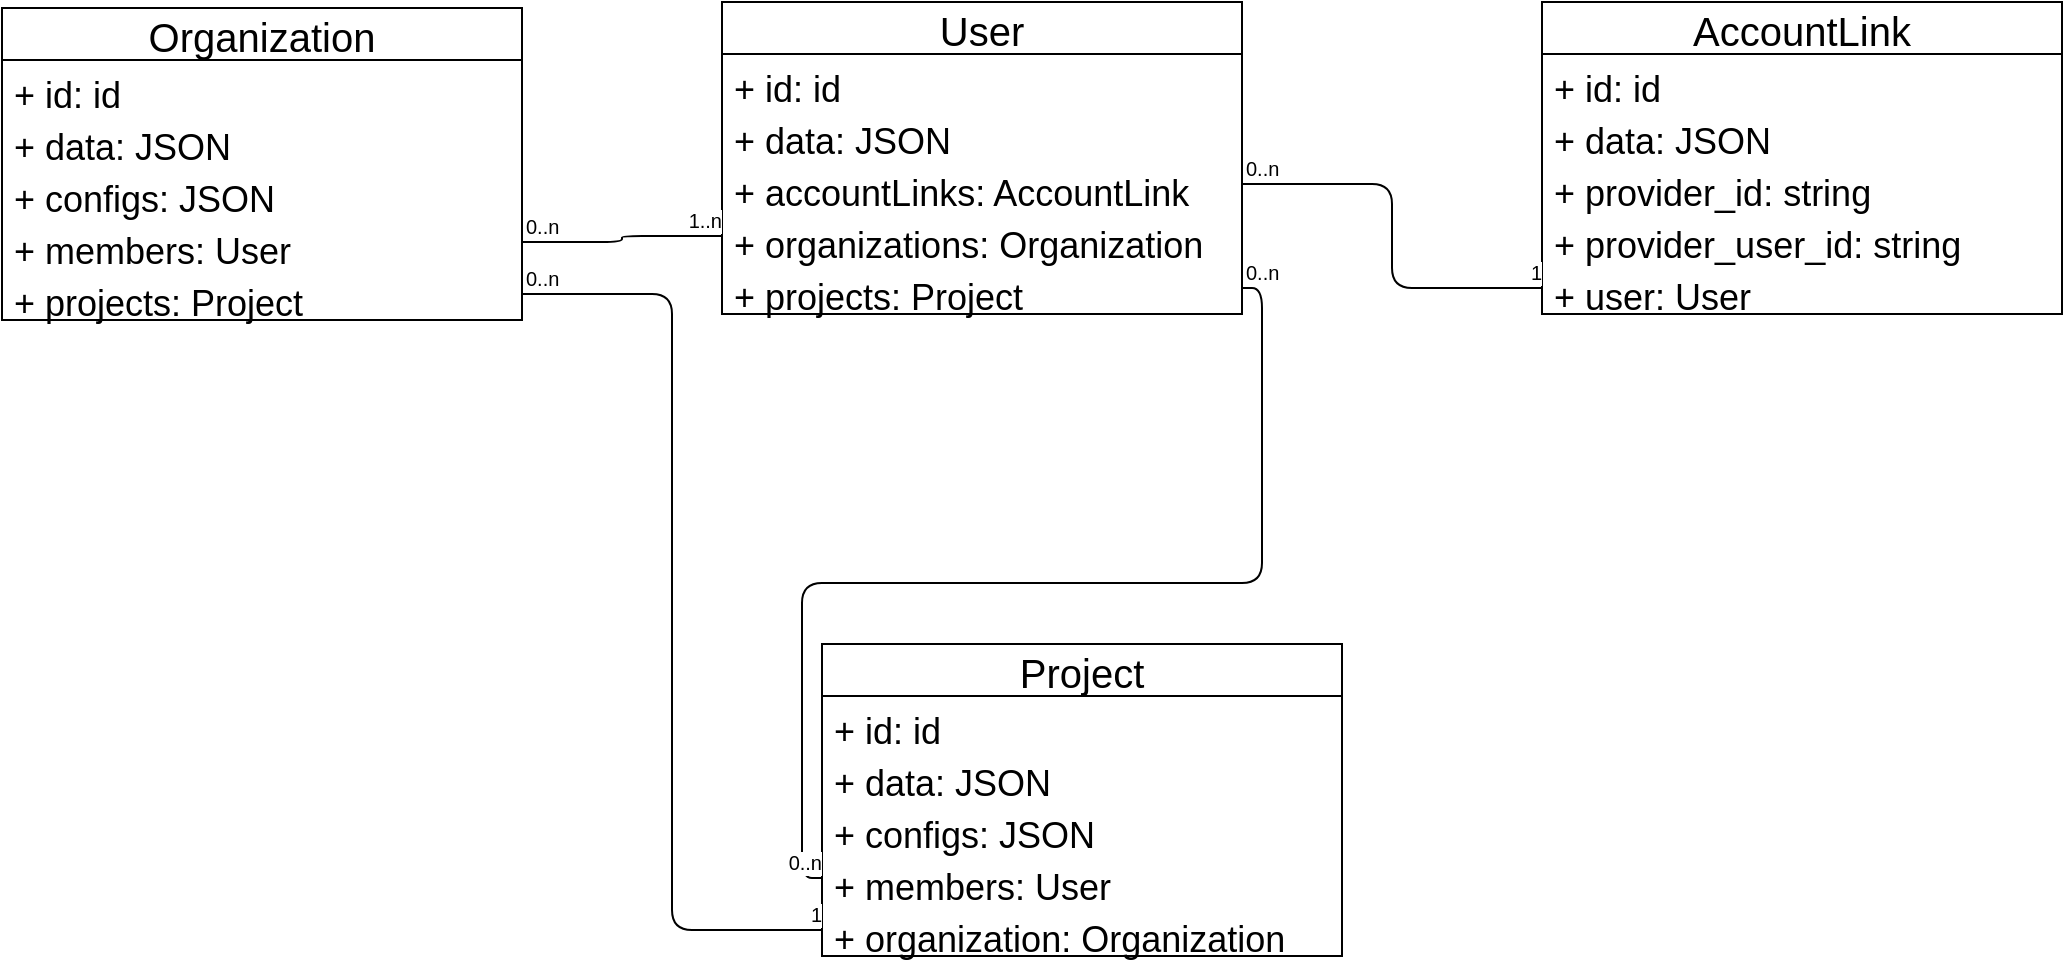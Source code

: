 <mxfile version="10.6.5" type="github"><diagram id="aZAEePq6lIeYPpYhddAz" name="Page-1"><mxGraphModel dx="918" dy="542" grid="1" gridSize="10" guides="1" tooltips="1" connect="1" arrows="1" fold="1" page="1" pageScale="1" pageWidth="1169" pageHeight="827" math="0" shadow="0"><root><mxCell id="0"/><mxCell id="1" parent="0"/><mxCell id="bP5CalX4yT8WcgG5q9xd-4" value="User" style="swimlane;fontStyle=0;childLayout=stackLayout;horizontal=1;startSize=26;fillColor=none;horizontalStack=0;resizeParent=1;resizeParentMax=0;resizeLast=0;collapsible=1;marginBottom=0;fontSize=20;" parent="1" vertex="1"><mxGeometry x="470" y="147" width="260" height="156" as="geometry"><mxRectangle x="40" y="130" width="90" height="26" as="alternateBounds"/></mxGeometry></mxCell><mxCell id="bP5CalX4yT8WcgG5q9xd-5" value="+ id: id" style="text;strokeColor=none;fillColor=none;align=left;verticalAlign=top;spacingLeft=4;spacingRight=4;overflow=hidden;rotatable=0;points=[[0,0.5],[1,0.5]];portConstraint=eastwest;fontSize=18;" parent="bP5CalX4yT8WcgG5q9xd-4" vertex="1"><mxGeometry y="26" width="260" height="26" as="geometry"/></mxCell><mxCell id="bP5CalX4yT8WcgG5q9xd-6" value="+ data: JSON&#10;" style="text;strokeColor=none;fillColor=none;align=left;verticalAlign=top;spacingLeft=4;spacingRight=4;overflow=hidden;rotatable=0;points=[[0,0.5],[1,0.5]];portConstraint=eastwest;fontSize=18;" parent="bP5CalX4yT8WcgG5q9xd-4" vertex="1"><mxGeometry y="52" width="260" height="26" as="geometry"/></mxCell><mxCell id="bP5CalX4yT8WcgG5q9xd-7" value="+ accountLinks: AccountLink" style="text;strokeColor=none;fillColor=none;align=left;verticalAlign=top;spacingLeft=4;spacingRight=4;overflow=hidden;rotatable=0;points=[[0,0.5],[1,0.5]];portConstraint=eastwest;fontSize=18;" parent="bP5CalX4yT8WcgG5q9xd-4" vertex="1"><mxGeometry y="78" width="260" height="26" as="geometry"/></mxCell><mxCell id="bP5CalX4yT8WcgG5q9xd-8" value="+ organizations: Organization" style="text;strokeColor=none;fillColor=none;align=left;verticalAlign=top;spacingLeft=4;spacingRight=4;overflow=hidden;rotatable=0;points=[[0,0.5],[1,0.5]];portConstraint=eastwest;fontSize=18;" parent="bP5CalX4yT8WcgG5q9xd-4" vertex="1"><mxGeometry y="104" width="260" height="26" as="geometry"/></mxCell><mxCell id="bP5CalX4yT8WcgG5q9xd-9" value="+ projects: Project" style="text;strokeColor=none;fillColor=none;align=left;verticalAlign=top;spacingLeft=4;spacingRight=4;overflow=hidden;rotatable=0;points=[[0,0.5],[1,0.5]];portConstraint=eastwest;fontSize=18;" parent="bP5CalX4yT8WcgG5q9xd-4" vertex="1"><mxGeometry y="130" width="260" height="26" as="geometry"/></mxCell><mxCell id="bP5CalX4yT8WcgG5q9xd-11" value="Organization" style="swimlane;fontStyle=0;childLayout=stackLayout;horizontal=1;startSize=26;fillColor=none;horizontalStack=0;resizeParent=1;resizeParentMax=0;resizeLast=0;collapsible=1;marginBottom=0;fontSize=20;" parent="1" vertex="1"><mxGeometry x="110" y="150" width="260" height="156" as="geometry"><mxRectangle x="40" y="130" width="90" height="26" as="alternateBounds"/></mxGeometry></mxCell><mxCell id="bP5CalX4yT8WcgG5q9xd-12" value="+ id: id" style="text;strokeColor=none;fillColor=none;align=left;verticalAlign=top;spacingLeft=4;spacingRight=4;overflow=hidden;rotatable=0;points=[[0,0.5],[1,0.5]];portConstraint=eastwest;fontSize=18;" parent="bP5CalX4yT8WcgG5q9xd-11" vertex="1"><mxGeometry y="26" width="260" height="26" as="geometry"/></mxCell><mxCell id="bP5CalX4yT8WcgG5q9xd-13" value="+ data: JSON&#10;" style="text;strokeColor=none;fillColor=none;align=left;verticalAlign=top;spacingLeft=4;spacingRight=4;overflow=hidden;rotatable=0;points=[[0,0.5],[1,0.5]];portConstraint=eastwest;fontSize=18;" parent="bP5CalX4yT8WcgG5q9xd-11" vertex="1"><mxGeometry y="52" width="260" height="26" as="geometry"/></mxCell><mxCell id="bP5CalX4yT8WcgG5q9xd-14" value="+ configs: JSON" style="text;strokeColor=none;fillColor=none;align=left;verticalAlign=top;spacingLeft=4;spacingRight=4;overflow=hidden;rotatable=0;points=[[0,0.5],[1,0.5]];portConstraint=eastwest;fontSize=18;" parent="bP5CalX4yT8WcgG5q9xd-11" vertex="1"><mxGeometry y="78" width="260" height="26" as="geometry"/></mxCell><mxCell id="bP5CalX4yT8WcgG5q9xd-15" value="+ members: User" style="text;strokeColor=none;fillColor=none;align=left;verticalAlign=top;spacingLeft=4;spacingRight=4;overflow=hidden;rotatable=0;points=[[0,0.5],[1,0.5]];portConstraint=eastwest;fontSize=18;" parent="bP5CalX4yT8WcgG5q9xd-11" vertex="1"><mxGeometry y="104" width="260" height="26" as="geometry"/></mxCell><mxCell id="bP5CalX4yT8WcgG5q9xd-16" value="+ projects: Project" style="text;strokeColor=none;fillColor=none;align=left;verticalAlign=top;spacingLeft=4;spacingRight=4;overflow=hidden;rotatable=0;points=[[0,0.5],[1,0.5]];portConstraint=eastwest;fontSize=18;" parent="bP5CalX4yT8WcgG5q9xd-11" vertex="1"><mxGeometry y="130" width="260" height="26" as="geometry"/></mxCell><mxCell id="cOCgO1gIhgm-M1PEx0Z0-2" value="" style="endArrow=none;html=1;edgeStyle=orthogonalEdgeStyle;fontSize=20;entryX=0;entryY=0.5;entryDx=0;entryDy=0;" edge="1" parent="1" source="bP5CalX4yT8WcgG5q9xd-15" target="bP5CalX4yT8WcgG5q9xd-8"><mxGeometry relative="1" as="geometry"><mxPoint x="110" y="330" as="sourcePoint"/><mxPoint x="270" y="330" as="targetPoint"/></mxGeometry></mxCell><mxCell id="cOCgO1gIhgm-M1PEx0Z0-3" value="0..n" style="resizable=0;html=1;align=left;verticalAlign=bottom;labelBackgroundColor=#ffffff;fontSize=10;" connectable="0" vertex="1" parent="cOCgO1gIhgm-M1PEx0Z0-2"><mxGeometry x="-1" relative="1" as="geometry"/></mxCell><mxCell id="cOCgO1gIhgm-M1PEx0Z0-4" value="1..n" style="resizable=0;html=1;align=right;verticalAlign=bottom;labelBackgroundColor=#ffffff;fontSize=10;" connectable="0" vertex="1" parent="cOCgO1gIhgm-M1PEx0Z0-2"><mxGeometry x="1" relative="1" as="geometry"/></mxCell><mxCell id="cOCgO1gIhgm-M1PEx0Z0-11" value="AccountLink" style="swimlane;fontStyle=0;childLayout=stackLayout;horizontal=1;startSize=26;fillColor=none;horizontalStack=0;resizeParent=1;resizeParentMax=0;resizeLast=0;collapsible=1;marginBottom=0;fontSize=20;" vertex="1" parent="1"><mxGeometry x="880" y="147" width="260" height="156" as="geometry"><mxRectangle x="40" y="130" width="90" height="26" as="alternateBounds"/></mxGeometry></mxCell><mxCell id="cOCgO1gIhgm-M1PEx0Z0-12" value="+ id: id" style="text;strokeColor=none;fillColor=none;align=left;verticalAlign=top;spacingLeft=4;spacingRight=4;overflow=hidden;rotatable=0;points=[[0,0.5],[1,0.5]];portConstraint=eastwest;fontSize=18;" vertex="1" parent="cOCgO1gIhgm-M1PEx0Z0-11"><mxGeometry y="26" width="260" height="26" as="geometry"/></mxCell><mxCell id="cOCgO1gIhgm-M1PEx0Z0-13" value="+ data: JSON&#10;" style="text;strokeColor=none;fillColor=none;align=left;verticalAlign=top;spacingLeft=4;spacingRight=4;overflow=hidden;rotatable=0;points=[[0,0.5],[1,0.5]];portConstraint=eastwest;fontSize=18;" vertex="1" parent="cOCgO1gIhgm-M1PEx0Z0-11"><mxGeometry y="52" width="260" height="26" as="geometry"/></mxCell><mxCell id="cOCgO1gIhgm-M1PEx0Z0-14" value="+ provider_id: string" style="text;strokeColor=none;fillColor=none;align=left;verticalAlign=top;spacingLeft=4;spacingRight=4;overflow=hidden;rotatable=0;points=[[0,0.5],[1,0.5]];portConstraint=eastwest;fontSize=18;" vertex="1" parent="cOCgO1gIhgm-M1PEx0Z0-11"><mxGeometry y="78" width="260" height="26" as="geometry"/></mxCell><mxCell id="cOCgO1gIhgm-M1PEx0Z0-15" value="+ provider_user_id: string" style="text;strokeColor=none;fillColor=none;align=left;verticalAlign=top;spacingLeft=4;spacingRight=4;overflow=hidden;rotatable=0;points=[[0,0.5],[1,0.5]];portConstraint=eastwest;fontSize=18;" vertex="1" parent="cOCgO1gIhgm-M1PEx0Z0-11"><mxGeometry y="104" width="260" height="26" as="geometry"/></mxCell><mxCell id="cOCgO1gIhgm-M1PEx0Z0-16" value="+ user: User" style="text;strokeColor=none;fillColor=none;align=left;verticalAlign=top;spacingLeft=4;spacingRight=4;overflow=hidden;rotatable=0;points=[[0,0.5],[1,0.5]];portConstraint=eastwest;fontSize=18;" vertex="1" parent="cOCgO1gIhgm-M1PEx0Z0-11"><mxGeometry y="130" width="260" height="26" as="geometry"/></mxCell><mxCell id="cOCgO1gIhgm-M1PEx0Z0-18" value="" style="endArrow=none;html=1;edgeStyle=orthogonalEdgeStyle;fontSize=20;exitX=1;exitY=0.5;exitDx=0;exitDy=0;" edge="1" parent="1" source="bP5CalX4yT8WcgG5q9xd-7" target="cOCgO1gIhgm-M1PEx0Z0-16"><mxGeometry relative="1" as="geometry"><mxPoint x="710" y="390" as="sourcePoint"/><mxPoint x="870" y="390" as="targetPoint"/></mxGeometry></mxCell><mxCell id="cOCgO1gIhgm-M1PEx0Z0-19" value="0..n" style="resizable=0;html=1;align=left;verticalAlign=bottom;labelBackgroundColor=#ffffff;fontSize=10;" connectable="0" vertex="1" parent="cOCgO1gIhgm-M1PEx0Z0-18"><mxGeometry x="-1" relative="1" as="geometry"/></mxCell><mxCell id="cOCgO1gIhgm-M1PEx0Z0-20" value="1" style="resizable=0;html=1;align=right;verticalAlign=bottom;labelBackgroundColor=#ffffff;fontSize=10;" connectable="0" vertex="1" parent="cOCgO1gIhgm-M1PEx0Z0-18"><mxGeometry x="1" relative="1" as="geometry"/></mxCell><mxCell id="cOCgO1gIhgm-M1PEx0Z0-21" value="Project" style="swimlane;fontStyle=0;childLayout=stackLayout;horizontal=1;startSize=26;fillColor=none;horizontalStack=0;resizeParent=1;resizeParentMax=0;resizeLast=0;collapsible=1;marginBottom=0;fontSize=20;" vertex="1" parent="1"><mxGeometry x="520" y="468" width="260" height="156" as="geometry"><mxRectangle x="40" y="130" width="90" height="26" as="alternateBounds"/></mxGeometry></mxCell><mxCell id="cOCgO1gIhgm-M1PEx0Z0-22" value="+ id: id" style="text;strokeColor=none;fillColor=none;align=left;verticalAlign=top;spacingLeft=4;spacingRight=4;overflow=hidden;rotatable=0;points=[[0,0.5],[1,0.5]];portConstraint=eastwest;fontSize=18;" vertex="1" parent="cOCgO1gIhgm-M1PEx0Z0-21"><mxGeometry y="26" width="260" height="26" as="geometry"/></mxCell><mxCell id="cOCgO1gIhgm-M1PEx0Z0-23" value="+ data: JSON&#10;" style="text;strokeColor=none;fillColor=none;align=left;verticalAlign=top;spacingLeft=4;spacingRight=4;overflow=hidden;rotatable=0;points=[[0,0.5],[1,0.5]];portConstraint=eastwest;fontSize=18;" vertex="1" parent="cOCgO1gIhgm-M1PEx0Z0-21"><mxGeometry y="52" width="260" height="26" as="geometry"/></mxCell><mxCell id="cOCgO1gIhgm-M1PEx0Z0-24" value="+ configs: JSON" style="text;strokeColor=none;fillColor=none;align=left;verticalAlign=top;spacingLeft=4;spacingRight=4;overflow=hidden;rotatable=0;points=[[0,0.5],[1,0.5]];portConstraint=eastwest;fontSize=18;" vertex="1" parent="cOCgO1gIhgm-M1PEx0Z0-21"><mxGeometry y="78" width="260" height="26" as="geometry"/></mxCell><mxCell id="cOCgO1gIhgm-M1PEx0Z0-25" value="+ members: User" style="text;strokeColor=none;fillColor=none;align=left;verticalAlign=top;spacingLeft=4;spacingRight=4;overflow=hidden;rotatable=0;points=[[0,0.5],[1,0.5]];portConstraint=eastwest;fontSize=18;" vertex="1" parent="cOCgO1gIhgm-M1PEx0Z0-21"><mxGeometry y="104" width="260" height="26" as="geometry"/></mxCell><mxCell id="cOCgO1gIhgm-M1PEx0Z0-26" value="+ organization: Organization" style="text;strokeColor=none;fillColor=none;align=left;verticalAlign=top;spacingLeft=4;spacingRight=4;overflow=hidden;rotatable=0;points=[[0,0.5],[1,0.5]];portConstraint=eastwest;fontSize=18;" vertex="1" parent="cOCgO1gIhgm-M1PEx0Z0-21"><mxGeometry y="130" width="260" height="26" as="geometry"/></mxCell><mxCell id="cOCgO1gIhgm-M1PEx0Z0-27" value="" style="endArrow=none;html=1;edgeStyle=orthogonalEdgeStyle;fontSize=20;exitX=1;exitY=0.5;exitDx=0;exitDy=0;" edge="1" parent="1" source="bP5CalX4yT8WcgG5q9xd-9" target="cOCgO1gIhgm-M1PEx0Z0-25"><mxGeometry relative="1" as="geometry"><mxPoint x="390" y="414" as="sourcePoint"/><mxPoint x="550" y="350" as="targetPoint"/></mxGeometry></mxCell><mxCell id="cOCgO1gIhgm-M1PEx0Z0-28" value="0..n" style="resizable=0;html=1;align=left;verticalAlign=bottom;labelBackgroundColor=#ffffff;fontSize=10;" connectable="0" vertex="1" parent="cOCgO1gIhgm-M1PEx0Z0-27"><mxGeometry x="-1" relative="1" as="geometry"/></mxCell><mxCell id="cOCgO1gIhgm-M1PEx0Z0-29" value="0..n" style="resizable=0;html=1;align=right;verticalAlign=bottom;labelBackgroundColor=#ffffff;fontSize=10;" connectable="0" vertex="1" parent="cOCgO1gIhgm-M1PEx0Z0-27"><mxGeometry x="1" relative="1" as="geometry"/></mxCell><mxCell id="cOCgO1gIhgm-M1PEx0Z0-30" value="" style="endArrow=none;html=1;edgeStyle=orthogonalEdgeStyle;fontSize=20;exitX=1;exitY=0.5;exitDx=0;exitDy=0;entryX=0;entryY=0.5;entryDx=0;entryDy=0;" edge="1" parent="1" source="bP5CalX4yT8WcgG5q9xd-16" target="cOCgO1gIhgm-M1PEx0Z0-26"><mxGeometry relative="1" as="geometry"><mxPoint x="170" y="560" as="sourcePoint"/><mxPoint x="320" y="500" as="targetPoint"/></mxGeometry></mxCell><mxCell id="cOCgO1gIhgm-M1PEx0Z0-31" value="0..n" style="resizable=0;html=1;align=left;verticalAlign=bottom;labelBackgroundColor=#ffffff;fontSize=10;direction=west;" connectable="0" vertex="1" parent="cOCgO1gIhgm-M1PEx0Z0-30"><mxGeometry x="-1" relative="1" as="geometry"/></mxCell><mxCell id="cOCgO1gIhgm-M1PEx0Z0-32" value="1" style="resizable=0;html=1;align=right;verticalAlign=bottom;labelBackgroundColor=#ffffff;fontSize=10;" connectable="0" vertex="1" parent="cOCgO1gIhgm-M1PEx0Z0-30"><mxGeometry x="1" relative="1" as="geometry"/></mxCell></root></mxGraphModel></diagram></mxfile>